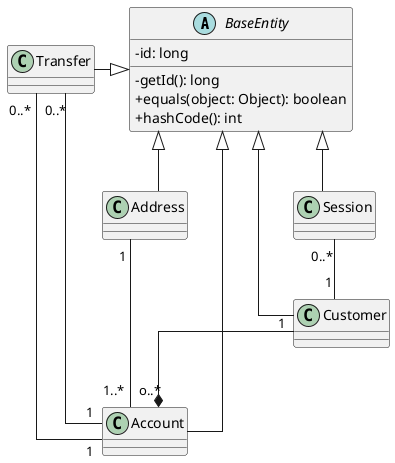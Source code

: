 @startuml
skinparam classAttributeIconSize 0
skinparam linetype ortho

' Declare Classes
abstract class BaseEntity{
   - id: long
   - getId(): long
   + equals(object: Object): boolean
   + hashCode(): int
}

class Account{
}

class Address{
}

class Customer{
}

class Session{
}

class Transfer{
}


' Declare relationship of classes
Session "0..*" -- "1" Customer
Customer "1" --* "o..*" Account
Address "1" - "1..*" Account
Transfer "0..*" - "1" Account
Transfer "0..*" - "1" Account

BaseEntity <|-- Account
BaseEntity <|-- Address
BaseEntity <|-- Customer
BaseEntity <|-- Session
BaseEntity <|-- Transfer

Transfer -[hidden]> BaseEntity
Transfer -[hidden]> Address

@enduml